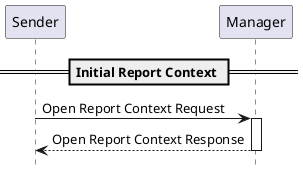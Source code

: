 @startuml

hide footbox

participant "Sender" as Sender
participant "Manager" as Manager

== Initial Report Context ==

Sender->Manager: Open Report Context Request
activate Manager
Manager-->Sender: Open Report Context Response
deactivate Manager

@enduml